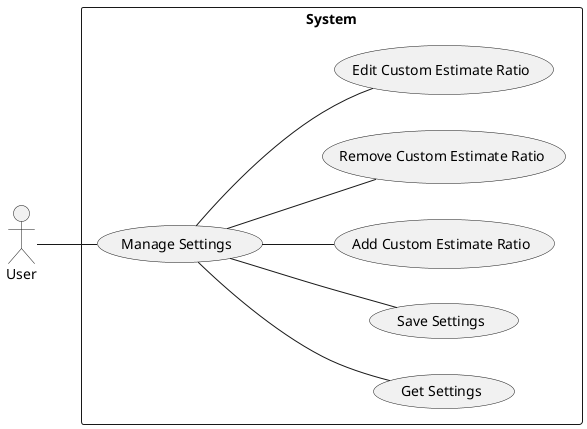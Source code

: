 @startuml "Settings"
    left to right direction

    actor  "User" as user

    rectangle "System" {
        usecase "Manage Settings" as settings
        usecase "Get Settings" as get_settings
        usecase "Save Settings" as save_settings

        usecase "Add Custom Estimate Ratio" as add_est_ratio
        usecase "Remove Custom Estimate Ratio" as rem_est_ratio
        usecase "Edit Custom Estimate Ratio" as edit_est_ratio
    }

    user -- settings
    settings -- get_settings
    settings -- save_settings
    settings -- add_est_ratio
    settings -- rem_est_ratio
    settings -- edit_est_ratio

@enduml
